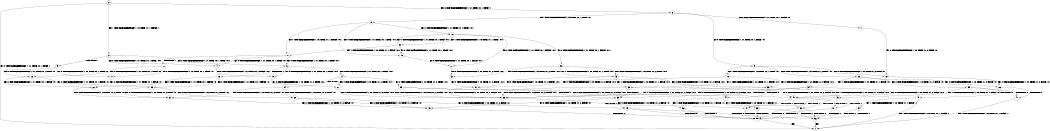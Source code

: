 digraph BCG {
size = "7, 10.5";
center = TRUE;
node [shape = circle];
0 [peripheries = 2];
0 -> 1 [label = "EX !0 !ATOMIC_EXCH_BRANCH (1, +1, TRUE, +0, 1, TRUE) !::"];
0 -> 2 [label = "EX !1 !ATOMIC_EXCH_BRANCH (1, +0, TRUE, +1, 1, FALSE) !::"];
0 -> 3 [label = "EX !0 !ATOMIC_EXCH_BRANCH (1, +1, TRUE, +0, 1, TRUE) !::"];
2 -> 4 [label = "EX !0 !ATOMIC_EXCH_BRANCH (1, +1, TRUE, +0, 1, TRUE) !:0:1:"];
2 -> 5 [label = "TERMINATE !1"];
2 -> 6 [label = "EX !0 !ATOMIC_EXCH_BRANCH (1, +1, TRUE, +0, 1, TRUE) !:0:1:"];
3 -> 7 [label = "EX !0 !ATOMIC_EXCH_BRANCH (1, +1, TRUE, +0, 1, FALSE) !:0:"];
3 -> 8 [label = "EX !1 !ATOMIC_EXCH_BRANCH (1, +0, TRUE, +1, 1, TRUE) !:0:"];
3 -> 9 [label = "EX !0 !ATOMIC_EXCH_BRANCH (1, +1, TRUE, +0, 1, FALSE) !:0:"];
4 -> 10 [label = "EX !0 !ATOMIC_EXCH_BRANCH (1, +1, TRUE, +0, 1, FALSE) !:0:1:"];
5 -> 11 [label = "EX !0 !ATOMIC_EXCH_BRANCH (1, +1, TRUE, +0, 1, TRUE) !:0:"];
5 -> 12 [label = "EX !0 !ATOMIC_EXCH_BRANCH (1, +1, TRUE, +0, 1, TRUE) !:0:"];
6 -> 10 [label = "EX !0 !ATOMIC_EXCH_BRANCH (1, +1, TRUE, +0, 1, FALSE) !:0:1:"];
6 -> 13 [label = "TERMINATE !1"];
6 -> 14 [label = "EX !0 !ATOMIC_EXCH_BRANCH (1, +1, TRUE, +0, 1, FALSE) !:0:1:"];
7 -> 15 [label = "EX !0 !ATOMIC_EXCH_BRANCH (1, +0, TRUE, +1, 2, TRUE) !:0:"];
8 -> 16 [label = "EX !0 !ATOMIC_EXCH_BRANCH (1, +1, TRUE, +0, 1, TRUE) !:0:1:"];
8 -> 17 [label = "EX !1 !ATOMIC_EXCH_BRANCH (1, +0, TRUE, +1, 1, FALSE) !:0:1:"];
8 -> 18 [label = "EX !0 !ATOMIC_EXCH_BRANCH (1, +1, TRUE, +0, 1, TRUE) !:0:1:"];
9 -> 15 [label = "EX !0 !ATOMIC_EXCH_BRANCH (1, +0, TRUE, +1, 2, TRUE) !:0:"];
9 -> 19 [label = "EX !1 !ATOMIC_EXCH_BRANCH (1, +0, TRUE, +1, 1, TRUE) !:0:"];
9 -> 20 [label = "EX !0 !ATOMIC_EXCH_BRANCH (1, +0, TRUE, +1, 2, TRUE) !:0:"];
10 -> 21 [label = "EX !0 !ATOMIC_EXCH_BRANCH (1, +0, TRUE, +1, 2, TRUE) !:0:1:"];
11 -> 22 [label = "EX !0 !ATOMIC_EXCH_BRANCH (1, +1, TRUE, +0, 1, FALSE) !:0:"];
12 -> 22 [label = "EX !0 !ATOMIC_EXCH_BRANCH (1, +1, TRUE, +0, 1, FALSE) !:0:"];
12 -> 23 [label = "EX !0 !ATOMIC_EXCH_BRANCH (1, +1, TRUE, +0, 1, FALSE) !:0:"];
13 -> 22 [label = "EX !0 !ATOMIC_EXCH_BRANCH (1, +1, TRUE, +0, 1, FALSE) !:0:"];
13 -> 23 [label = "EX !0 !ATOMIC_EXCH_BRANCH (1, +1, TRUE, +0, 1, FALSE) !:0:"];
14 -> 21 [label = "EX !0 !ATOMIC_EXCH_BRANCH (1, +0, TRUE, +1, 2, TRUE) !:0:1:"];
14 -> 24 [label = "TERMINATE !1"];
14 -> 25 [label = "EX !0 !ATOMIC_EXCH_BRANCH (1, +0, TRUE, +1, 2, TRUE) !:0:1:"];
15 -> 26 [label = "EX !0 !ATOMIC_EXCH_BRANCH (1, +0, TRUE, +1, 2, FALSE) !:0:"];
16 -> 27 [label = "EX !0 !ATOMIC_EXCH_BRANCH (1, +1, TRUE, +0, 1, FALSE) !:0:1:"];
17 -> 4 [label = "EX !0 !ATOMIC_EXCH_BRANCH (1, +1, TRUE, +0, 1, TRUE) !:0:1:"];
17 -> 28 [label = "TERMINATE !1"];
17 -> 6 [label = "EX !0 !ATOMIC_EXCH_BRANCH (1, +1, TRUE, +0, 1, TRUE) !:0:1:"];
18 -> 27 [label = "EX !0 !ATOMIC_EXCH_BRANCH (1, +1, TRUE, +0, 1, FALSE) !:0:1:"];
18 -> 29 [label = "EX !1 !ATOMIC_EXCH_BRANCH (1, +0, TRUE, +1, 1, TRUE) !:0:1:"];
18 -> 30 [label = "EX !0 !ATOMIC_EXCH_BRANCH (1, +1, TRUE, +0, 1, FALSE) !:0:1:"];
19 -> 31 [label = "EX !0 !ATOMIC_EXCH_BRANCH (1, +0, TRUE, +1, 2, FALSE) !:0:1:"];
19 -> 32 [label = "EX !1 !ATOMIC_EXCH_BRANCH (1, +0, TRUE, +1, 1, FALSE) !:0:1:"];
19 -> 33 [label = "EX !0 !ATOMIC_EXCH_BRANCH (1, +0, TRUE, +1, 2, FALSE) !:0:1:"];
20 -> 26 [label = "EX !0 !ATOMIC_EXCH_BRANCH (1, +0, TRUE, +1, 2, FALSE) !:0:"];
20 -> 34 [label = "EX !1 !ATOMIC_EXCH_BRANCH (1, +0, TRUE, +1, 1, FALSE) !:0:"];
20 -> 35 [label = "EX !0 !ATOMIC_EXCH_BRANCH (1, +0, TRUE, +1, 2, FALSE) !:0:"];
21 -> 36 [label = "EX !0 !ATOMIC_EXCH_BRANCH (1, +0, TRUE, +1, 2, FALSE) !:0:1:"];
22 -> 37 [label = "EX !0 !ATOMIC_EXCH_BRANCH (1, +0, TRUE, +1, 2, TRUE) !:0:"];
23 -> 37 [label = "EX !0 !ATOMIC_EXCH_BRANCH (1, +0, TRUE, +1, 2, TRUE) !:0:"];
23 -> 38 [label = "EX !0 !ATOMIC_EXCH_BRANCH (1, +0, TRUE, +1, 2, TRUE) !:0:"];
24 -> 37 [label = "EX !0 !ATOMIC_EXCH_BRANCH (1, +0, TRUE, +1, 2, TRUE) !:0:"];
24 -> 38 [label = "EX !0 !ATOMIC_EXCH_BRANCH (1, +0, TRUE, +1, 2, TRUE) !:0:"];
25 -> 36 [label = "EX !0 !ATOMIC_EXCH_BRANCH (1, +0, TRUE, +1, 2, FALSE) !:0:1:"];
25 -> 39 [label = "TERMINATE !1"];
25 -> 40 [label = "EX !0 !ATOMIC_EXCH_BRANCH (1, +0, TRUE, +1, 2, FALSE) !:0:1:"];
26 -> 41 [label = "TERMINATE !0"];
27 -> 42 [label = "EX !0 !ATOMIC_EXCH_BRANCH (1, +0, TRUE, +1, 2, TRUE) !:0:1:"];
28 -> 11 [label = "EX !0 !ATOMIC_EXCH_BRANCH (1, +1, TRUE, +0, 1, TRUE) !:0:"];
28 -> 12 [label = "EX !0 !ATOMIC_EXCH_BRANCH (1, +1, TRUE, +0, 1, TRUE) !:0:"];
29 -> 16 [label = "EX !0 !ATOMIC_EXCH_BRANCH (1, +1, TRUE, +0, 1, TRUE) !:0:1:"];
29 -> 17 [label = "EX !1 !ATOMIC_EXCH_BRANCH (1, +0, TRUE, +1, 1, FALSE) !:0:1:"];
29 -> 18 [label = "EX !0 !ATOMIC_EXCH_BRANCH (1, +1, TRUE, +0, 1, TRUE) !:0:1:"];
30 -> 42 [label = "EX !0 !ATOMIC_EXCH_BRANCH (1, +0, TRUE, +1, 2, TRUE) !:0:1:"];
30 -> 43 [label = "EX !1 !ATOMIC_EXCH_BRANCH (1, +0, TRUE, +1, 1, TRUE) !:0:1:"];
30 -> 43 [label = "EX !0 !ATOMIC_EXCH_BRANCH (1, +0, TRUE, +1, 2, TRUE) !:0:1:"];
31 -> 36 [label = "EX !1 !ATOMIC_EXCH_BRANCH (1, +0, TRUE, +1, 1, FALSE) !:0:1:"];
32 -> 36 [label = "EX !0 !ATOMIC_EXCH_BRANCH (1, +0, TRUE, +1, 2, FALSE) !:0:1:"];
32 -> 39 [label = "TERMINATE !1"];
32 -> 40 [label = "EX !0 !ATOMIC_EXCH_BRANCH (1, +0, TRUE, +1, 2, FALSE) !:0:1:"];
33 -> 36 [label = "EX !1 !ATOMIC_EXCH_BRANCH (1, +0, TRUE, +1, 1, FALSE) !:0:1:"];
33 -> 44 [label = "TERMINATE !0"];
33 -> 40 [label = "EX !1 !ATOMIC_EXCH_BRANCH (1, +0, TRUE, +1, 1, FALSE) !:0:1:"];
34 -> 36 [label = "EX !0 !ATOMIC_EXCH_BRANCH (1, +0, TRUE, +1, 2, FALSE) !:0:1:"];
34 -> 39 [label = "TERMINATE !1"];
34 -> 40 [label = "EX !0 !ATOMIC_EXCH_BRANCH (1, +0, TRUE, +1, 2, FALSE) !:0:1:"];
35 -> 41 [label = "TERMINATE !0"];
35 -> 45 [label = "TERMINATE !0"];
35 -> 46 [label = "EX !1 !ATOMIC_EXCH_BRANCH (1, +0, TRUE, +1, 1, FALSE) !:0:"];
36 -> 47 [label = "TERMINATE !0"];
37 -> 48 [label = "EX !0 !ATOMIC_EXCH_BRANCH (1, +0, TRUE, +1, 2, FALSE) !:0:"];
38 -> 48 [label = "EX !0 !ATOMIC_EXCH_BRANCH (1, +0, TRUE, +1, 2, FALSE) !:0:"];
38 -> 49 [label = "EX !0 !ATOMIC_EXCH_BRANCH (1, +0, TRUE, +1, 2, FALSE) !:0:"];
39 -> 48 [label = "EX !0 !ATOMIC_EXCH_BRANCH (1, +0, TRUE, +1, 2, FALSE) !:0:"];
39 -> 49 [label = "EX !0 !ATOMIC_EXCH_BRANCH (1, +0, TRUE, +1, 2, FALSE) !:0:"];
40 -> 47 [label = "TERMINATE !0"];
40 -> 50 [label = "TERMINATE !1"];
40 -> 51 [label = "TERMINATE !0"];
41 -> 1 [label = "EX !1 !ATOMIC_EXCH_BRANCH (1, +0, TRUE, +1, 1, FALSE) !::"];
42 -> 31 [label = "EX !0 !ATOMIC_EXCH_BRANCH (1, +0, TRUE, +1, 2, FALSE) !:0:1:"];
43 -> 31 [label = "EX !0 !ATOMIC_EXCH_BRANCH (1, +0, TRUE, +1, 2, FALSE) !:0:1:"];
43 -> 32 [label = "EX !1 !ATOMIC_EXCH_BRANCH (1, +0, TRUE, +1, 1, FALSE) !:0:1:"];
43 -> 33 [label = "EX !0 !ATOMIC_EXCH_BRANCH (1, +0, TRUE, +1, 2, FALSE) !:0:1:"];
44 -> 52 [label = "EX !1 !ATOMIC_EXCH_BRANCH (1, +0, TRUE, +1, 1, FALSE) !:1:"];
44 -> 53 [label = "EX !1 !ATOMIC_EXCH_BRANCH (1, +0, TRUE, +1, 1, FALSE) !:1:"];
45 -> 1 [label = "EX !1 !ATOMIC_EXCH_BRANCH (1, +0, TRUE, +1, 1, FALSE) !::"];
45 -> 54 [label = "EX !1 !ATOMIC_EXCH_BRANCH (1, +0, TRUE, +1, 1, FALSE) !::"];
46 -> 47 [label = "TERMINATE !0"];
46 -> 50 [label = "TERMINATE !1"];
46 -> 51 [label = "TERMINATE !0"];
47 -> 55 [label = "TERMINATE !1"];
48 -> 55 [label = "TERMINATE !0"];
49 -> 55 [label = "TERMINATE !0"];
49 -> 56 [label = "TERMINATE !0"];
50 -> 55 [label = "TERMINATE !0"];
50 -> 56 [label = "TERMINATE !0"];
51 -> 55 [label = "TERMINATE !1"];
51 -> 56 [label = "TERMINATE !1"];
52 -> 55 [label = "TERMINATE !1"];
53 -> 55 [label = "TERMINATE !1"];
53 -> 56 [label = "TERMINATE !1"];
54 -> 55 [label = "TERMINATE !1"];
54 -> 56 [label = "TERMINATE !1"];
55 -> 1 [label = "exit"];
56 -> 1 [label = "exit"];
}
